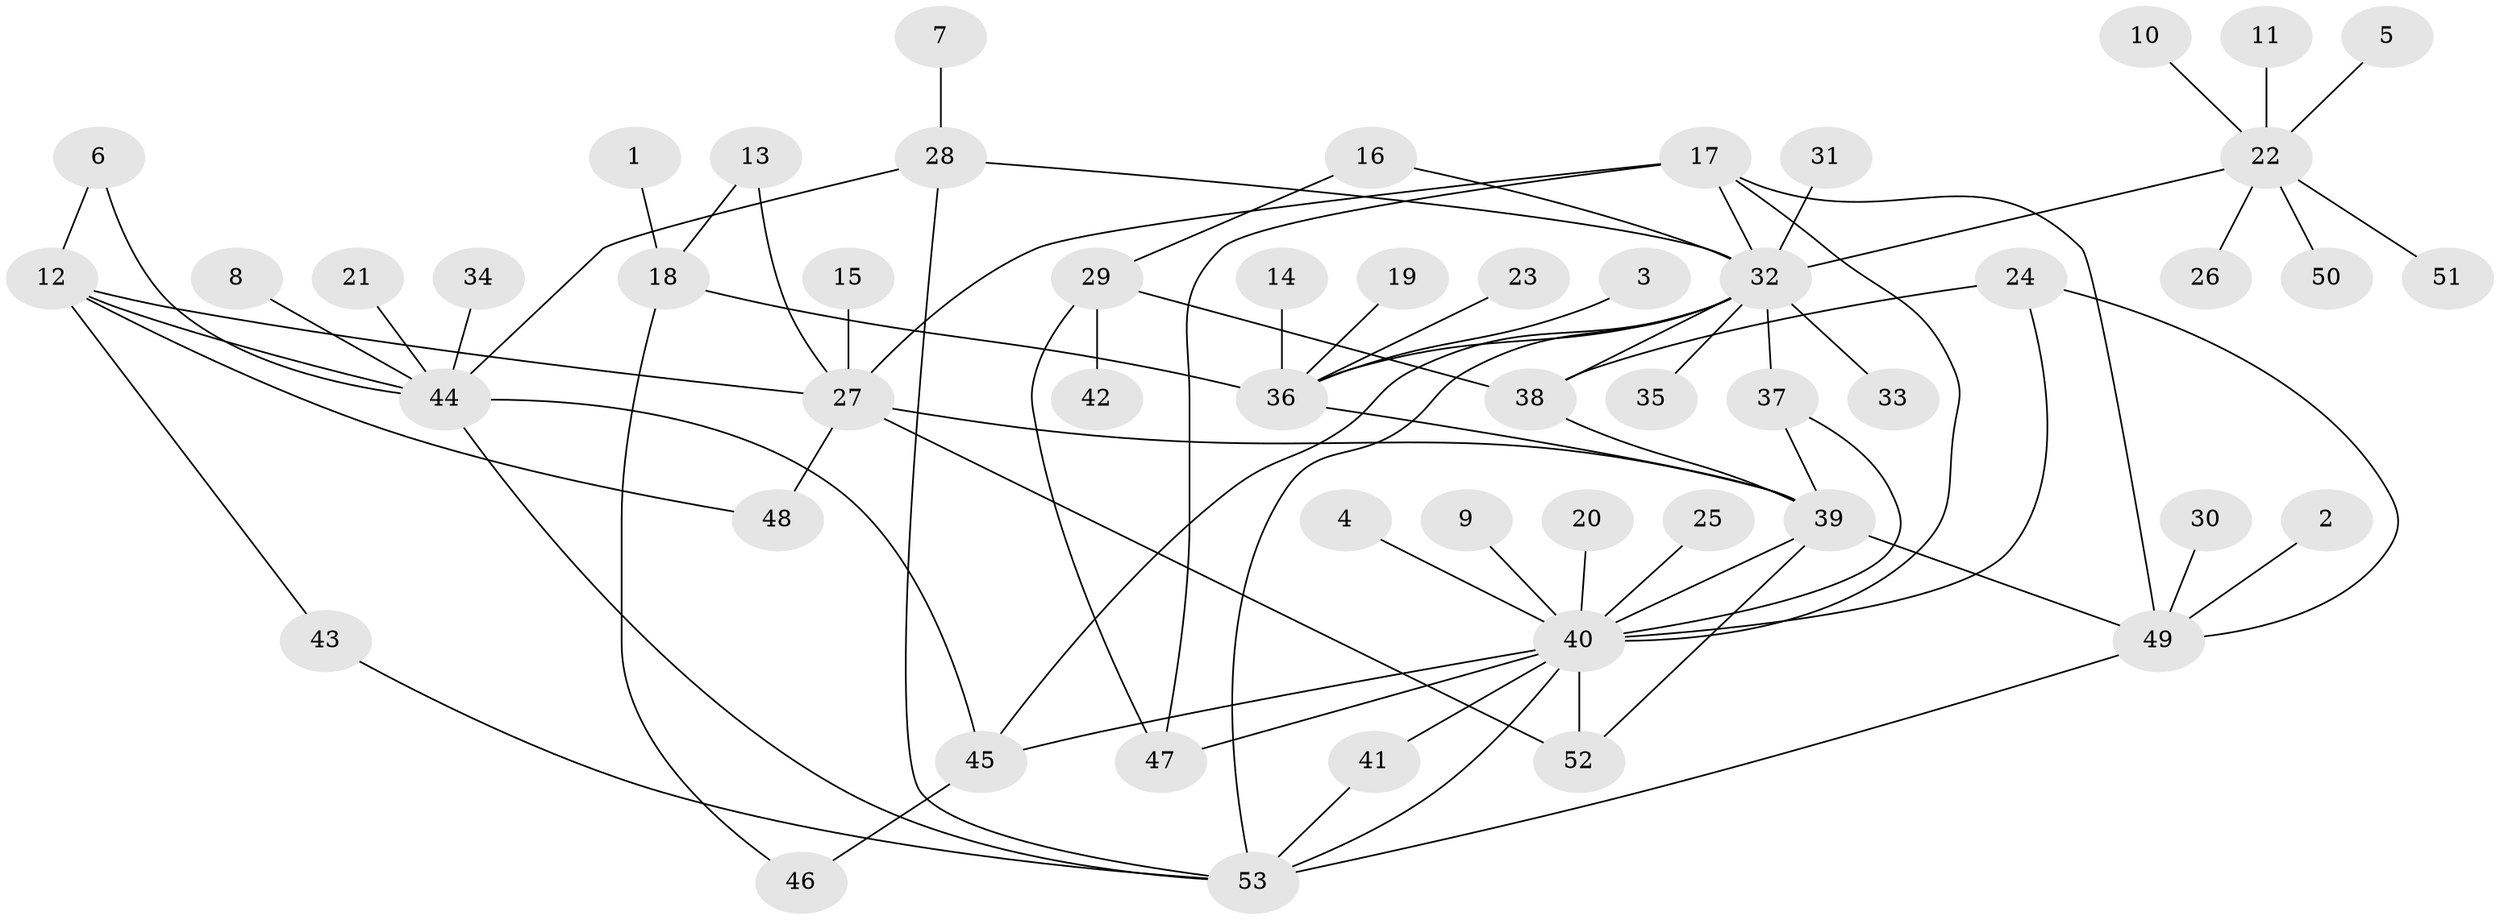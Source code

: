 // original degree distribution, {8: 0.007575757575757576, 10: 0.030303030303030304, 9: 0.015151515151515152, 5: 0.03787878787878788, 6: 0.022727272727272728, 15: 0.007575757575757576, 2: 0.18181818181818182, 3: 0.08333333333333333, 1: 0.5757575757575758, 16: 0.007575757575757576, 7: 0.007575757575757576, 4: 0.022727272727272728}
// Generated by graph-tools (version 1.1) at 2025/36/03/04/25 23:36:58]
// undirected, 53 vertices, 78 edges
graph export_dot {
  node [color=gray90,style=filled];
  1;
  2;
  3;
  4;
  5;
  6;
  7;
  8;
  9;
  10;
  11;
  12;
  13;
  14;
  15;
  16;
  17;
  18;
  19;
  20;
  21;
  22;
  23;
  24;
  25;
  26;
  27;
  28;
  29;
  30;
  31;
  32;
  33;
  34;
  35;
  36;
  37;
  38;
  39;
  40;
  41;
  42;
  43;
  44;
  45;
  46;
  47;
  48;
  49;
  50;
  51;
  52;
  53;
  1 -- 18 [weight=1.0];
  2 -- 49 [weight=1.0];
  3 -- 36 [weight=1.0];
  4 -- 40 [weight=1.0];
  5 -- 22 [weight=1.0];
  6 -- 12 [weight=1.0];
  6 -- 44 [weight=1.0];
  7 -- 28 [weight=1.0];
  8 -- 44 [weight=1.0];
  9 -- 40 [weight=1.0];
  10 -- 22 [weight=1.0];
  11 -- 22 [weight=1.0];
  12 -- 27 [weight=1.0];
  12 -- 43 [weight=1.0];
  12 -- 44 [weight=1.0];
  12 -- 48 [weight=1.0];
  13 -- 18 [weight=1.0];
  13 -- 27 [weight=1.0];
  14 -- 36 [weight=1.0];
  15 -- 27 [weight=1.0];
  16 -- 29 [weight=1.0];
  16 -- 32 [weight=1.0];
  17 -- 27 [weight=1.0];
  17 -- 32 [weight=1.0];
  17 -- 40 [weight=1.0];
  17 -- 47 [weight=1.0];
  17 -- 49 [weight=1.0];
  18 -- 36 [weight=1.0];
  18 -- 46 [weight=1.0];
  19 -- 36 [weight=1.0];
  20 -- 40 [weight=1.0];
  21 -- 44 [weight=1.0];
  22 -- 26 [weight=1.0];
  22 -- 32 [weight=1.0];
  22 -- 50 [weight=1.0];
  22 -- 51 [weight=1.0];
  23 -- 36 [weight=1.0];
  24 -- 38 [weight=1.0];
  24 -- 40 [weight=1.0];
  24 -- 49 [weight=1.0];
  25 -- 40 [weight=1.0];
  27 -- 39 [weight=1.0];
  27 -- 48 [weight=1.0];
  27 -- 52 [weight=1.0];
  28 -- 32 [weight=1.0];
  28 -- 44 [weight=1.0];
  28 -- 53 [weight=1.0];
  29 -- 38 [weight=1.0];
  29 -- 42 [weight=1.0];
  29 -- 47 [weight=1.0];
  30 -- 49 [weight=1.0];
  31 -- 32 [weight=1.0];
  32 -- 33 [weight=1.0];
  32 -- 35 [weight=1.0];
  32 -- 36 [weight=1.0];
  32 -- 37 [weight=1.0];
  32 -- 38 [weight=1.0];
  32 -- 45 [weight=1.0];
  32 -- 53 [weight=1.0];
  34 -- 44 [weight=1.0];
  36 -- 39 [weight=1.0];
  37 -- 39 [weight=1.0];
  37 -- 40 [weight=1.0];
  38 -- 39 [weight=1.0];
  39 -- 40 [weight=1.0];
  39 -- 49 [weight=1.0];
  39 -- 52 [weight=1.0];
  40 -- 41 [weight=1.0];
  40 -- 45 [weight=1.0];
  40 -- 47 [weight=1.0];
  40 -- 52 [weight=1.0];
  40 -- 53 [weight=1.0];
  41 -- 53 [weight=1.0];
  43 -- 53 [weight=1.0];
  44 -- 45 [weight=1.0];
  44 -- 53 [weight=1.0];
  45 -- 46 [weight=1.0];
  49 -- 53 [weight=1.0];
}

